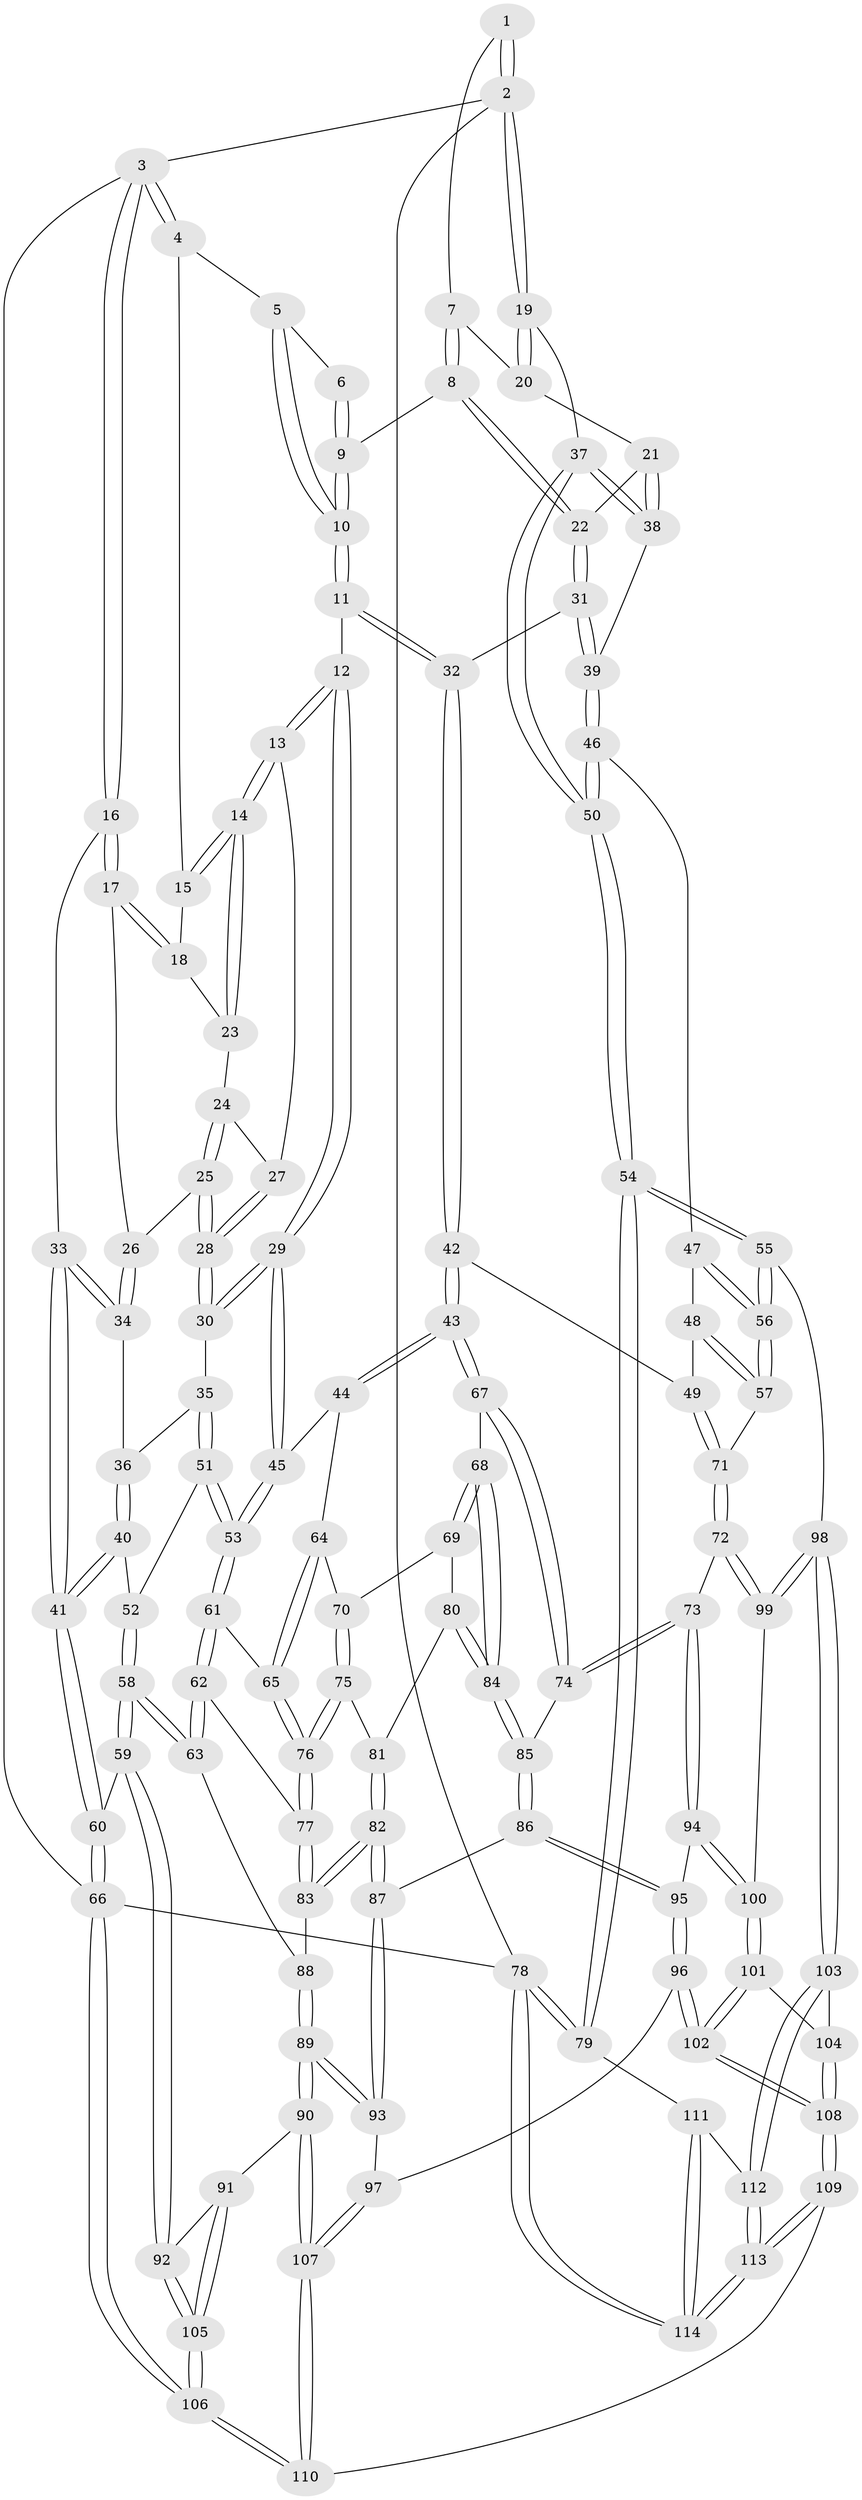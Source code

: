 // Generated by graph-tools (version 1.1) at 2025/02/03/09/25 05:02:15]
// undirected, 114 vertices, 282 edges
graph export_dot {
graph [start="1"]
  node [color=gray90,style=filled];
  1 [pos="+1+0"];
  2 [pos="+1+0"];
  3 [pos="+0+0"];
  4 [pos="+0.38036238339186956+0"];
  5 [pos="+0.4008139812213449+0"];
  6 [pos="+0.7614584543334011+0"];
  7 [pos="+0.9263291039015371+0.071657125846114"];
  8 [pos="+0.809224117803931+0.11763971050094904"];
  9 [pos="+0.7537054019440379+0.08969326215377"];
  10 [pos="+0.6262472376900134+0.17609027390487753"];
  11 [pos="+0.6106633846555807+0.22717968206702852"];
  12 [pos="+0.5746554860629335+0.2438525285331345"];
  13 [pos="+0.4666031481075601+0.17141378349347589"];
  14 [pos="+0.4652763574687728+0.16904576655787057"];
  15 [pos="+0.3793588336254571+0"];
  16 [pos="+0+0.08410051518138052"];
  17 [pos="+0.246595303358015+0.08350980010768376"];
  18 [pos="+0.29647072268369834+0.01971709335452161"];
  19 [pos="+1+0.2029635914238593"];
  20 [pos="+0.9540081597586598+0.1070452372943211"];
  21 [pos="+0.9287821158892297+0.22092801165060438"];
  22 [pos="+0.8645409283304653+0.22171580108051733"];
  23 [pos="+0.3620638089586794+0.12116578952921175"];
  24 [pos="+0.38025566903220676+0.16347312818076046"];
  25 [pos="+0.35363005077648585+0.23729961068429598"];
  26 [pos="+0.23467799414669094+0.16882196379132813"];
  27 [pos="+0.40777040265080167+0.1869457321325476"];
  28 [pos="+0.4115570581271203+0.3145333978414297"];
  29 [pos="+0.46479008772718705+0.3447148209204403"];
  30 [pos="+0.41887377488364214+0.3302372786241711"];
  31 [pos="+0.8228927517505688+0.29151427541502034"];
  32 [pos="+0.7012346341766055+0.31548948466335935"];
  33 [pos="+0+0.27978592540519465"];
  34 [pos="+0.22182544418044745+0.1943139651847669"];
  35 [pos="+0.29082227268962113+0.36029976963696025"];
  36 [pos="+0.22570650610010126+0.2540515294912914"];
  37 [pos="+1+0.30856478342902655"];
  38 [pos="+0.9658176071890171+0.2378697615109315"];
  39 [pos="+0.8867008741096726+0.37653180166786265"];
  40 [pos="+0.07443100850616279+0.3711352440911608"];
  41 [pos="+0+0.3397597577192554"];
  42 [pos="+0.7087620443596017+0.47373311479818325"];
  43 [pos="+0.608875759647318+0.5049404659818851"];
  44 [pos="+0.52782980835635+0.46179363997218487"];
  45 [pos="+0.4700954974780865+0.3697795204154581"];
  46 [pos="+0.899233254797397+0.4022226419589985"];
  47 [pos="+0.8717834547731302+0.43950140407145155"];
  48 [pos="+0.8264476873269002+0.45983141203393396"];
  49 [pos="+0.7147581668408837+0.4773822385404509"];
  50 [pos="+1+0.3860440268016084"];
  51 [pos="+0.2488277521791629+0.42458239105459367"];
  52 [pos="+0.21022518617197344+0.4415514017133682"];
  53 [pos="+0.35435605296605405+0.5211148117013082"];
  54 [pos="+1+0.7102996011516355"];
  55 [pos="+1+0.6803170325388053"];
  56 [pos="+1+0.6759229890493027"];
  57 [pos="+0.8959483886964943+0.6700795374461516"];
  58 [pos="+0.15821114775677403+0.6427882912966182"];
  59 [pos="+0.0807686576375692+0.6859990856015835"];
  60 [pos="+0+0.6609388808206093"];
  61 [pos="+0.35455048732125777+0.5220778783059968"];
  62 [pos="+0.2662180232705613+0.6276728255211496"];
  63 [pos="+0.21425292509197416+0.6452745973645138"];
  64 [pos="+0.4544431170824305+0.5510431404834594"];
  65 [pos="+0.3975704560016134+0.5512713676070446"];
  66 [pos="+0+1"];
  67 [pos="+0.5888859101726566+0.5896684307352461"];
  68 [pos="+0.5886866064282484+0.5897814503066232"];
  69 [pos="+0.4996783656584116+0.6031839738672219"];
  70 [pos="+0.45906072668614056+0.560604382013982"];
  71 [pos="+0.7911724261696768+0.6803798400291471"];
  72 [pos="+0.7850320271222339+0.6859572819022286"];
  73 [pos="+0.6901206663770743+0.7078261316490662"];
  74 [pos="+0.6563426842034257+0.6903673172588548"];
  75 [pos="+0.44076010235217916+0.6252294096460945"];
  76 [pos="+0.3943896530826481+0.6339490393246542"];
  77 [pos="+0.3789199074351066+0.6589919682567623"];
  78 [pos="+1+1"];
  79 [pos="+1+0.7258058292136608"];
  80 [pos="+0.48934488133571763+0.6286724557940448"];
  81 [pos="+0.45935575540690327+0.6362043849343956"];
  82 [pos="+0.439126322626685+0.7256527532993986"];
  83 [pos="+0.39544291468226156+0.6937469128267669"];
  84 [pos="+0.5166724787852042+0.6956387961361276"];
  85 [pos="+0.512081610138612+0.7301085297655916"];
  86 [pos="+0.5111272601357422+0.7313106888372957"];
  87 [pos="+0.4499387389238202+0.7380676886187869"];
  88 [pos="+0.31428849191154234+0.7478057188956608"];
  89 [pos="+0.3322966490251912+0.8555550343447177"];
  90 [pos="+0.3124515948707372+0.9137323524531767"];
  91 [pos="+0.2993279106337007+0.9090323294364786"];
  92 [pos="+0.17988546618964354+0.853334164334785"];
  93 [pos="+0.44597411182389896+0.7457108115680496"];
  94 [pos="+0.6523760394051824+0.7883481987119718"];
  95 [pos="+0.5539645920171891+0.804762003292806"];
  96 [pos="+0.5340106833938965+0.8859438318321374"];
  97 [pos="+0.4820616383067845+0.8867309370309162"];
  98 [pos="+0.8112690030382114+0.88377620269256"];
  99 [pos="+0.7874142147702226+0.7999789057365212"];
  100 [pos="+0.6699528279882904+0.852105872487518"];
  101 [pos="+0.6697274063622106+0.8660956693557386"];
  102 [pos="+0.5879185135989424+0.9385829176840914"];
  103 [pos="+0.8116412357231627+0.9015757478847843"];
  104 [pos="+0.7492378646261516+0.9083297126988892"];
  105 [pos="+0+1"];
  106 [pos="+0+1"];
  107 [pos="+0.33249494484329883+0.9436126426284352"];
  108 [pos="+0.6119640933537609+1"];
  109 [pos="+0.6042953753298057+1"];
  110 [pos="+0.3704213847360642+1"];
  111 [pos="+0.9533754927519263+0.8989387951232126"];
  112 [pos="+0.8381726378013032+0.9294598206097476"];
  113 [pos="+0.8231236116417335+1"];
  114 [pos="+0.9622152255170097+1"];
  1 -- 2;
  1 -- 2;
  1 -- 7;
  2 -- 3;
  2 -- 19;
  2 -- 19;
  2 -- 78;
  3 -- 4;
  3 -- 4;
  3 -- 16;
  3 -- 16;
  3 -- 66;
  4 -- 5;
  4 -- 15;
  5 -- 6;
  5 -- 10;
  5 -- 10;
  6 -- 9;
  6 -- 9;
  7 -- 8;
  7 -- 8;
  7 -- 20;
  8 -- 9;
  8 -- 22;
  8 -- 22;
  9 -- 10;
  9 -- 10;
  10 -- 11;
  10 -- 11;
  11 -- 12;
  11 -- 32;
  11 -- 32;
  12 -- 13;
  12 -- 13;
  12 -- 29;
  12 -- 29;
  13 -- 14;
  13 -- 14;
  13 -- 27;
  14 -- 15;
  14 -- 15;
  14 -- 23;
  14 -- 23;
  15 -- 18;
  16 -- 17;
  16 -- 17;
  16 -- 33;
  17 -- 18;
  17 -- 18;
  17 -- 26;
  18 -- 23;
  19 -- 20;
  19 -- 20;
  19 -- 37;
  20 -- 21;
  21 -- 22;
  21 -- 38;
  21 -- 38;
  22 -- 31;
  22 -- 31;
  23 -- 24;
  24 -- 25;
  24 -- 25;
  24 -- 27;
  25 -- 26;
  25 -- 28;
  25 -- 28;
  26 -- 34;
  26 -- 34;
  27 -- 28;
  27 -- 28;
  28 -- 30;
  28 -- 30;
  29 -- 30;
  29 -- 30;
  29 -- 45;
  29 -- 45;
  30 -- 35;
  31 -- 32;
  31 -- 39;
  31 -- 39;
  32 -- 42;
  32 -- 42;
  33 -- 34;
  33 -- 34;
  33 -- 41;
  33 -- 41;
  34 -- 36;
  35 -- 36;
  35 -- 51;
  35 -- 51;
  36 -- 40;
  36 -- 40;
  37 -- 38;
  37 -- 38;
  37 -- 50;
  37 -- 50;
  38 -- 39;
  39 -- 46;
  39 -- 46;
  40 -- 41;
  40 -- 41;
  40 -- 52;
  41 -- 60;
  41 -- 60;
  42 -- 43;
  42 -- 43;
  42 -- 49;
  43 -- 44;
  43 -- 44;
  43 -- 67;
  43 -- 67;
  44 -- 45;
  44 -- 64;
  45 -- 53;
  45 -- 53;
  46 -- 47;
  46 -- 50;
  46 -- 50;
  47 -- 48;
  47 -- 56;
  47 -- 56;
  48 -- 49;
  48 -- 57;
  48 -- 57;
  49 -- 71;
  49 -- 71;
  50 -- 54;
  50 -- 54;
  51 -- 52;
  51 -- 53;
  51 -- 53;
  52 -- 58;
  52 -- 58;
  53 -- 61;
  53 -- 61;
  54 -- 55;
  54 -- 55;
  54 -- 79;
  54 -- 79;
  55 -- 56;
  55 -- 56;
  55 -- 98;
  56 -- 57;
  56 -- 57;
  57 -- 71;
  58 -- 59;
  58 -- 59;
  58 -- 63;
  58 -- 63;
  59 -- 60;
  59 -- 92;
  59 -- 92;
  60 -- 66;
  60 -- 66;
  61 -- 62;
  61 -- 62;
  61 -- 65;
  62 -- 63;
  62 -- 63;
  62 -- 77;
  63 -- 88;
  64 -- 65;
  64 -- 65;
  64 -- 70;
  65 -- 76;
  65 -- 76;
  66 -- 106;
  66 -- 106;
  66 -- 78;
  67 -- 68;
  67 -- 74;
  67 -- 74;
  68 -- 69;
  68 -- 69;
  68 -- 84;
  68 -- 84;
  69 -- 70;
  69 -- 80;
  70 -- 75;
  70 -- 75;
  71 -- 72;
  71 -- 72;
  72 -- 73;
  72 -- 99;
  72 -- 99;
  73 -- 74;
  73 -- 74;
  73 -- 94;
  73 -- 94;
  74 -- 85;
  75 -- 76;
  75 -- 76;
  75 -- 81;
  76 -- 77;
  76 -- 77;
  77 -- 83;
  77 -- 83;
  78 -- 79;
  78 -- 79;
  78 -- 114;
  78 -- 114;
  79 -- 111;
  80 -- 81;
  80 -- 84;
  80 -- 84;
  81 -- 82;
  81 -- 82;
  82 -- 83;
  82 -- 83;
  82 -- 87;
  82 -- 87;
  83 -- 88;
  84 -- 85;
  84 -- 85;
  85 -- 86;
  85 -- 86;
  86 -- 87;
  86 -- 95;
  86 -- 95;
  87 -- 93;
  87 -- 93;
  88 -- 89;
  88 -- 89;
  89 -- 90;
  89 -- 90;
  89 -- 93;
  89 -- 93;
  90 -- 91;
  90 -- 107;
  90 -- 107;
  91 -- 92;
  91 -- 105;
  91 -- 105;
  92 -- 105;
  92 -- 105;
  93 -- 97;
  94 -- 95;
  94 -- 100;
  94 -- 100;
  95 -- 96;
  95 -- 96;
  96 -- 97;
  96 -- 102;
  96 -- 102;
  97 -- 107;
  97 -- 107;
  98 -- 99;
  98 -- 99;
  98 -- 103;
  98 -- 103;
  99 -- 100;
  100 -- 101;
  100 -- 101;
  101 -- 102;
  101 -- 102;
  101 -- 104;
  102 -- 108;
  102 -- 108;
  103 -- 104;
  103 -- 112;
  103 -- 112;
  104 -- 108;
  104 -- 108;
  105 -- 106;
  105 -- 106;
  106 -- 110;
  106 -- 110;
  107 -- 110;
  107 -- 110;
  108 -- 109;
  108 -- 109;
  109 -- 110;
  109 -- 113;
  109 -- 113;
  111 -- 112;
  111 -- 114;
  111 -- 114;
  112 -- 113;
  112 -- 113;
  113 -- 114;
  113 -- 114;
}

